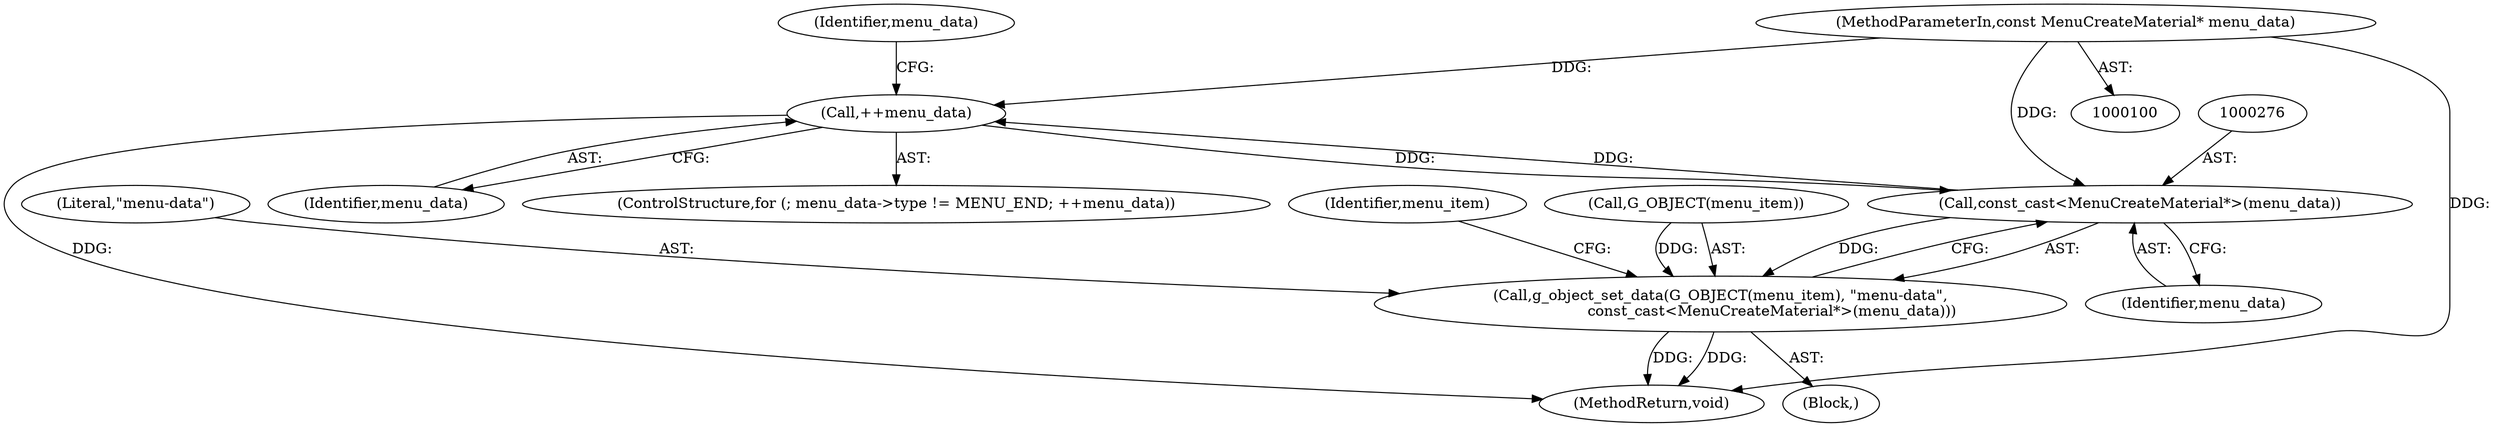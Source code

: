 digraph "0_Chrome_3290c948762c47292fb388de8318859ee22b6688@pointer" {
"1000102" [label="(MethodParameterIn,const MenuCreateMaterial* menu_data)"];
"1000115" [label="(Call,++menu_data)"];
"1000275" [label="(Call,const_cast<MenuCreateMaterial*>(menu_data))"];
"1000271" [label="(Call,g_object_set_data(G_OBJECT(menu_item), \"menu-data\",\n                      const_cast<MenuCreateMaterial*>(menu_data)))"];
"1000271" [label="(Call,g_object_set_data(G_OBJECT(menu_item), \"menu-data\",\n                      const_cast<MenuCreateMaterial*>(menu_data)))"];
"1000109" [label="(ControlStructure,for (; menu_data->type != MENU_END; ++menu_data))"];
"1000115" [label="(Call,++menu_data)"];
"1000274" [label="(Literal,\"menu-data\")"];
"1000102" [label="(MethodParameterIn,const MenuCreateMaterial* menu_data)"];
"1000293" [label="(MethodReturn,void)"];
"1000112" [label="(Identifier,menu_data)"];
"1000280" [label="(Identifier,menu_item)"];
"1000117" [label="(Block,)"];
"1000116" [label="(Identifier,menu_data)"];
"1000275" [label="(Call,const_cast<MenuCreateMaterial*>(menu_data))"];
"1000272" [label="(Call,G_OBJECT(menu_item))"];
"1000277" [label="(Identifier,menu_data)"];
"1000102" -> "1000100"  [label="AST: "];
"1000102" -> "1000293"  [label="DDG: "];
"1000102" -> "1000115"  [label="DDG: "];
"1000102" -> "1000275"  [label="DDG: "];
"1000115" -> "1000109"  [label="AST: "];
"1000115" -> "1000116"  [label="CFG: "];
"1000116" -> "1000115"  [label="AST: "];
"1000112" -> "1000115"  [label="CFG: "];
"1000115" -> "1000293"  [label="DDG: "];
"1000275" -> "1000115"  [label="DDG: "];
"1000115" -> "1000275"  [label="DDG: "];
"1000275" -> "1000271"  [label="AST: "];
"1000275" -> "1000277"  [label="CFG: "];
"1000276" -> "1000275"  [label="AST: "];
"1000277" -> "1000275"  [label="AST: "];
"1000271" -> "1000275"  [label="CFG: "];
"1000275" -> "1000271"  [label="DDG: "];
"1000271" -> "1000117"  [label="AST: "];
"1000272" -> "1000271"  [label="AST: "];
"1000274" -> "1000271"  [label="AST: "];
"1000280" -> "1000271"  [label="CFG: "];
"1000271" -> "1000293"  [label="DDG: "];
"1000271" -> "1000293"  [label="DDG: "];
"1000272" -> "1000271"  [label="DDG: "];
}
